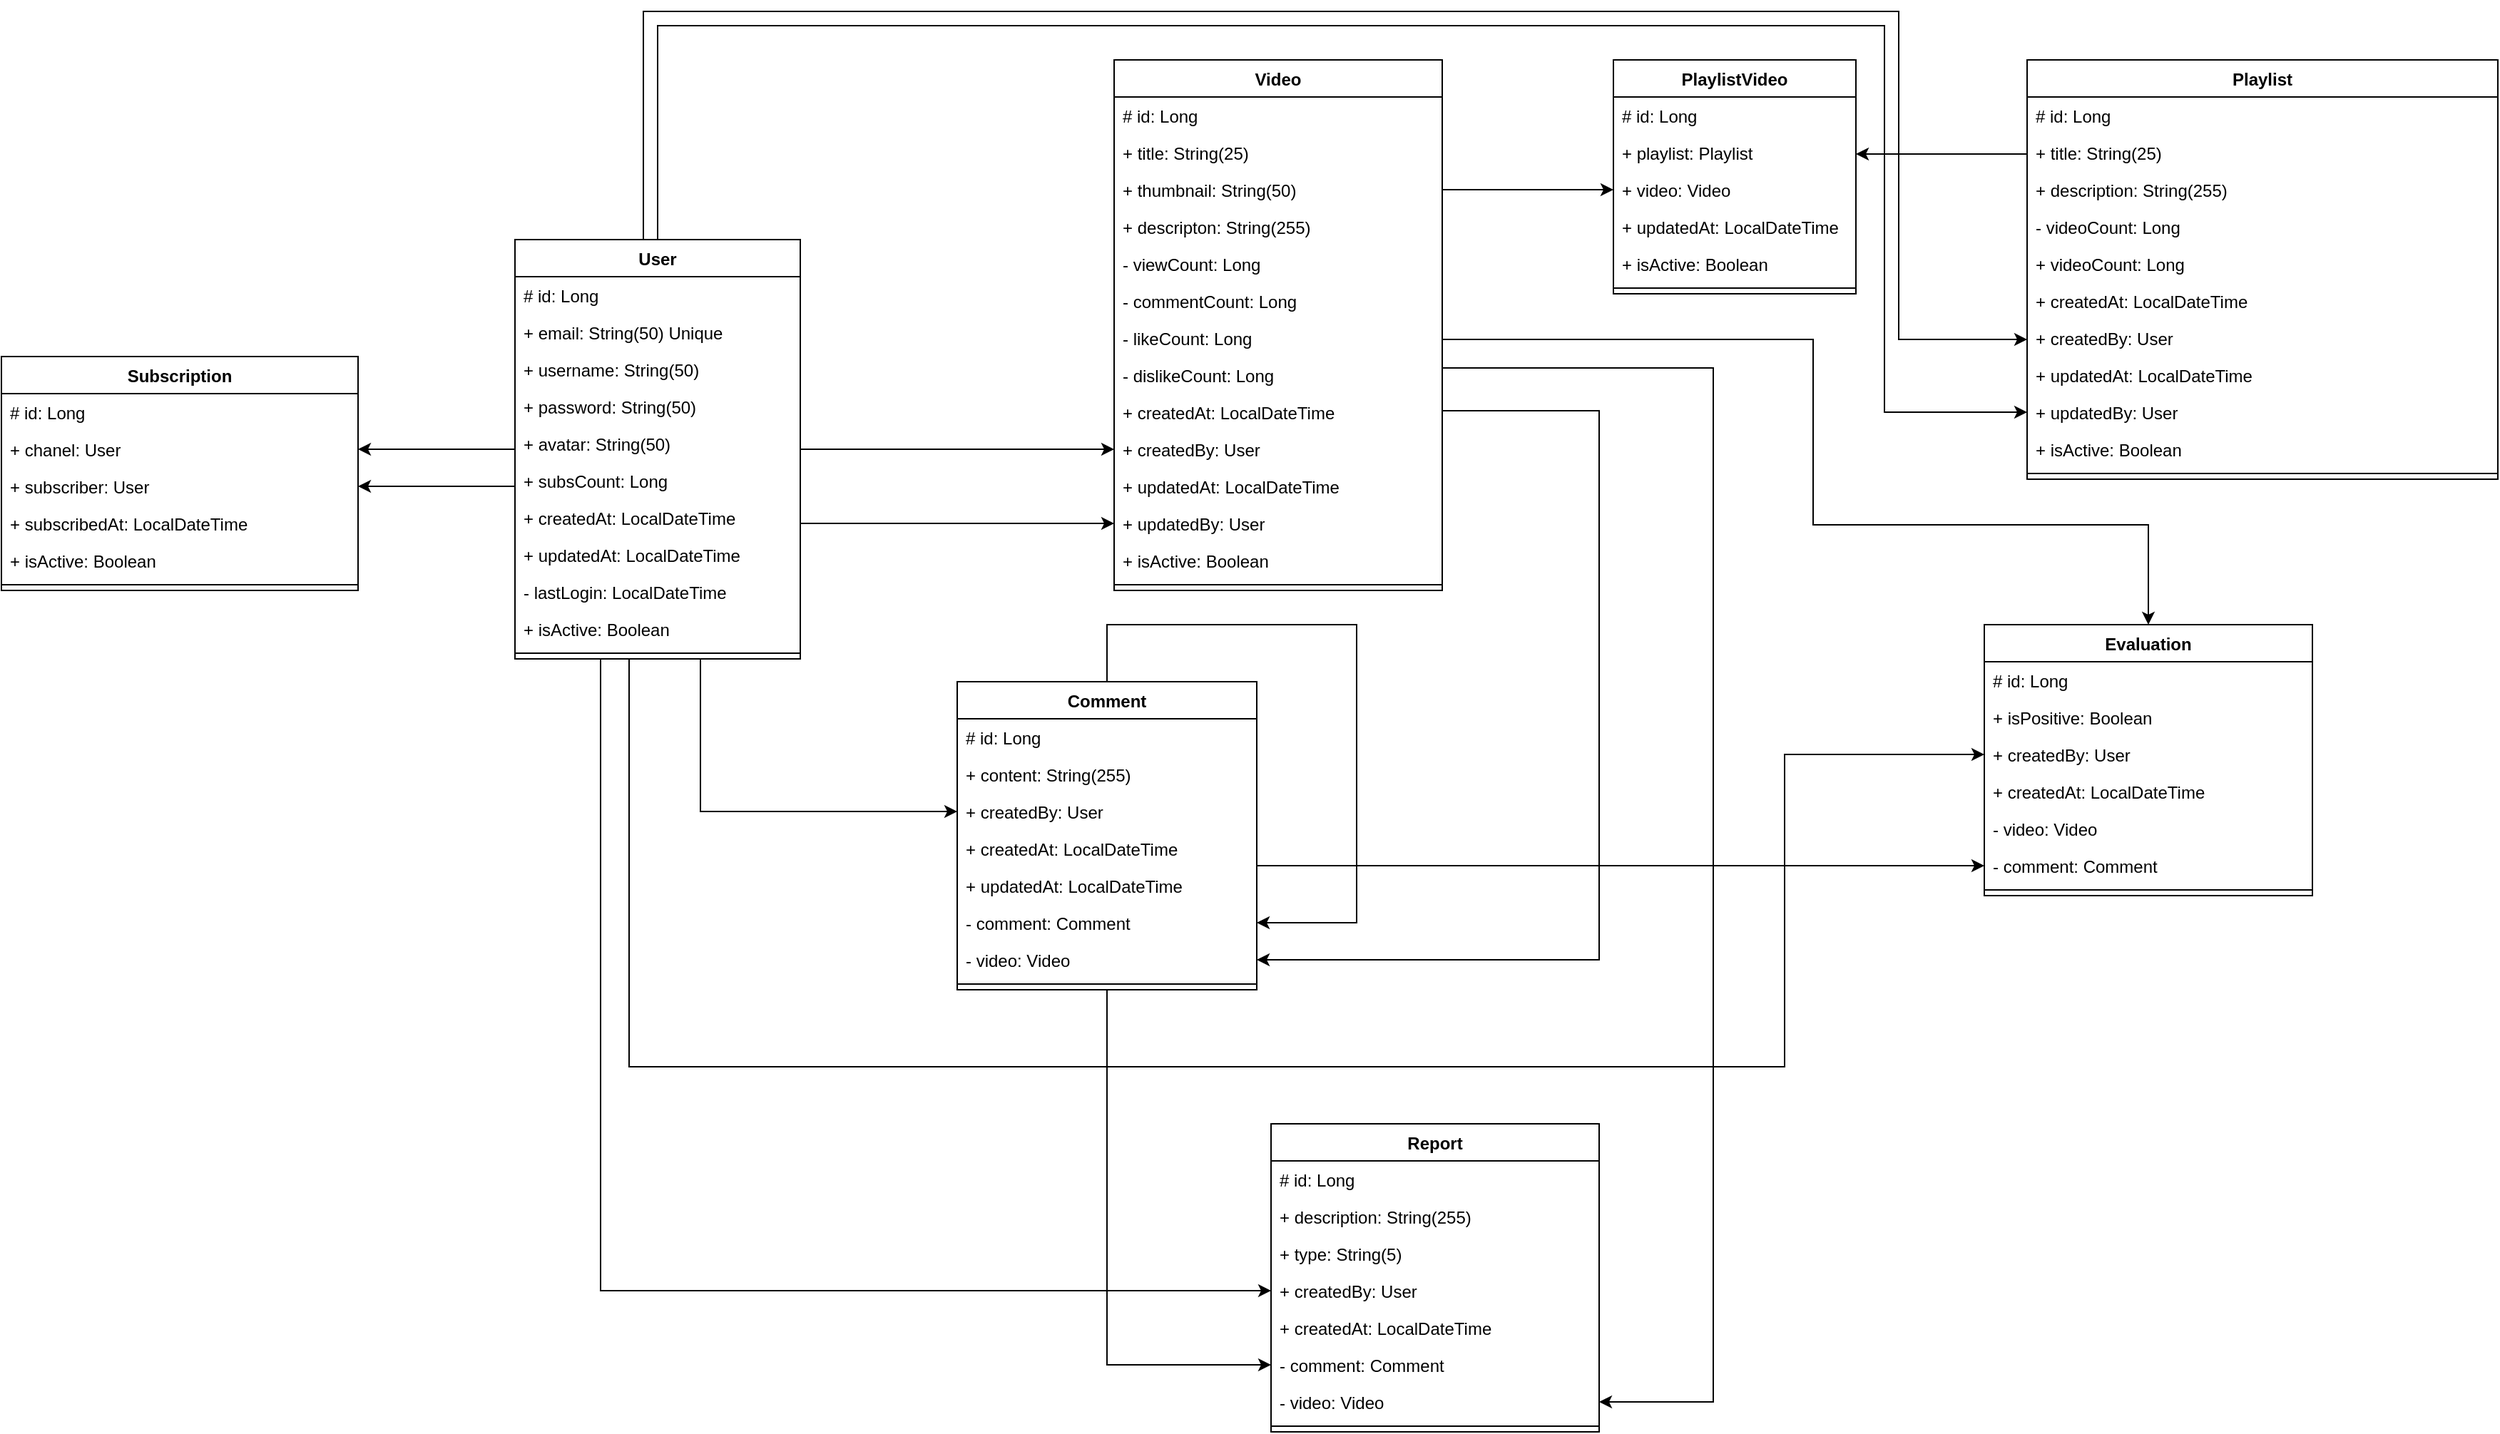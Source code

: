 <mxfile version="20.2.3" type="device"><diagram id="7Mu3-Zi4wXOYoqzbLnA6" name="Página-1"><mxGraphModel dx="1778" dy="1081" grid="1" gridSize="10" guides="1" tooltips="1" connect="1" arrows="1" fold="1" page="1" pageScale="1" pageWidth="900" pageHeight="1600" math="0" shadow="0"><root><mxCell id="0"/><mxCell id="1" parent="0"/><mxCell id="M6DgIJ40hzcTCKDEgfrr-84" style="edgeStyle=orthogonalEdgeStyle;rounded=0;orthogonalLoop=1;jettySize=auto;html=1;" edge="1" parent="1" source="IjBvHo2UEGAI--ZS6VbC-40" target="M6DgIJ40hzcTCKDEgfrr-22"><mxGeometry relative="1" as="geometry"/></mxCell><mxCell id="M6DgIJ40hzcTCKDEgfrr-85" style="edgeStyle=orthogonalEdgeStyle;rounded=0;orthogonalLoop=1;jettySize=auto;html=1;" edge="1" parent="1" source="IjBvHo2UEGAI--ZS6VbC-40" target="M6DgIJ40hzcTCKDEgfrr-23"><mxGeometry relative="1" as="geometry"><Array as="points"><mxPoint x="630" y="939"/><mxPoint x="630" y="939"/></Array></mxGeometry></mxCell><mxCell id="M6DgIJ40hzcTCKDEgfrr-87" style="edgeStyle=orthogonalEdgeStyle;rounded=0;orthogonalLoop=1;jettySize=auto;html=1;" edge="1" parent="1" source="IjBvHo2UEGAI--ZS6VbC-40" target="IjBvHo2UEGAI--ZS6VbC-108"><mxGeometry relative="1" as="geometry"/></mxCell><mxCell id="M6DgIJ40hzcTCKDEgfrr-88" style="edgeStyle=orthogonalEdgeStyle;rounded=0;orthogonalLoop=1;jettySize=auto;html=1;" edge="1" parent="1" source="IjBvHo2UEGAI--ZS6VbC-40" target="M6DgIJ40hzcTCKDEgfrr-1"><mxGeometry relative="1" as="geometry"><Array as="points"><mxPoint x="350" y="913"/><mxPoint x="350" y="913"/></Array></mxGeometry></mxCell><mxCell id="M6DgIJ40hzcTCKDEgfrr-89" style="edgeStyle=orthogonalEdgeStyle;rounded=0;orthogonalLoop=1;jettySize=auto;html=1;" edge="1" parent="1" source="IjBvHo2UEGAI--ZS6VbC-40" target="M6DgIJ40hzcTCKDEgfrr-41"><mxGeometry relative="1" as="geometry"><Array as="points"><mxPoint x="510" y="1141"/></Array></mxGeometry></mxCell><mxCell id="M6DgIJ40hzcTCKDEgfrr-90" style="edgeStyle=orthogonalEdgeStyle;rounded=0;orthogonalLoop=1;jettySize=auto;html=1;" edge="1" parent="1" source="IjBvHo2UEGAI--ZS6VbC-40" target="M6DgIJ40hzcTCKDEgfrr-59"><mxGeometry relative="1" as="geometry"><Array as="points"><mxPoint x="440" y="1477"/></Array></mxGeometry></mxCell><mxCell id="M6DgIJ40hzcTCKDEgfrr-92" style="edgeStyle=orthogonalEdgeStyle;rounded=0;orthogonalLoop=1;jettySize=auto;html=1;" edge="1" parent="1" source="IjBvHo2UEGAI--ZS6VbC-40" target="M6DgIJ40hzcTCKDEgfrr-30"><mxGeometry relative="1" as="geometry"><Array as="points"><mxPoint x="480" y="590"/><mxPoint x="1340" y="590"/><mxPoint x="1340" y="861"/></Array></mxGeometry></mxCell><mxCell id="M6DgIJ40hzcTCKDEgfrr-95" style="edgeStyle=orthogonalEdgeStyle;rounded=0;orthogonalLoop=1;jettySize=auto;html=1;" edge="1" parent="1" source="IjBvHo2UEGAI--ZS6VbC-40" target="M6DgIJ40hzcTCKDEgfrr-47"><mxGeometry relative="1" as="geometry"><Array as="points"><mxPoint x="460" y="1320"/><mxPoint x="1270" y="1320"/><mxPoint x="1270" y="1101"/></Array></mxGeometry></mxCell><mxCell id="IjBvHo2UEGAI--ZS6VbC-40" value="User" style="swimlane;fontStyle=1;align=center;verticalAlign=top;childLayout=stackLayout;horizontal=1;startSize=26;horizontalStack=0;resizeParent=1;resizeParentMax=0;resizeLast=0;collapsible=1;marginBottom=0;" parent="1" vertex="1"><mxGeometry x="380" y="740" width="200" height="294" as="geometry"/></mxCell><mxCell id="M6DgIJ40hzcTCKDEgfrr-16" value="# id: Long" style="text;strokeColor=none;fillColor=none;align=left;verticalAlign=top;spacingLeft=4;spacingRight=4;overflow=hidden;rotatable=0;points=[[0,0.5],[1,0.5]];portConstraint=eastwest;" vertex="1" parent="IjBvHo2UEGAI--ZS6VbC-40"><mxGeometry y="26" width="200" height="26" as="geometry"/></mxCell><mxCell id="IjBvHo2UEGAI--ZS6VbC-41" value="+ email: String(50) Unique" style="text;strokeColor=none;fillColor=none;align=left;verticalAlign=top;spacingLeft=4;spacingRight=4;overflow=hidden;rotatable=0;points=[[0,0.5],[1,0.5]];portConstraint=eastwest;" parent="IjBvHo2UEGAI--ZS6VbC-40" vertex="1"><mxGeometry y="52" width="200" height="26" as="geometry"/></mxCell><mxCell id="IjBvHo2UEGAI--ZS6VbC-54" value="+ username: String(50)" style="text;strokeColor=none;fillColor=none;align=left;verticalAlign=top;spacingLeft=4;spacingRight=4;overflow=hidden;rotatable=0;points=[[0,0.5],[1,0.5]];portConstraint=eastwest;" parent="IjBvHo2UEGAI--ZS6VbC-40" vertex="1"><mxGeometry y="78" width="200" height="26" as="geometry"/></mxCell><mxCell id="IjBvHo2UEGAI--ZS6VbC-53" value="+ password: String(50)" style="text;strokeColor=none;fillColor=none;align=left;verticalAlign=top;spacingLeft=4;spacingRight=4;overflow=hidden;rotatable=0;points=[[0,0.5],[1,0.5]];portConstraint=eastwest;" parent="IjBvHo2UEGAI--ZS6VbC-40" vertex="1"><mxGeometry y="104" width="200" height="26" as="geometry"/></mxCell><mxCell id="IjBvHo2UEGAI--ZS6VbC-55" value="+ avatar: String(50)" style="text;strokeColor=none;fillColor=none;align=left;verticalAlign=top;spacingLeft=4;spacingRight=4;overflow=hidden;rotatable=0;points=[[0,0.5],[1,0.5]];portConstraint=eastwest;" parent="IjBvHo2UEGAI--ZS6VbC-40" vertex="1"><mxGeometry y="130" width="200" height="26" as="geometry"/></mxCell><mxCell id="IjBvHo2UEGAI--ZS6VbC-111" value="+ subsCount: Long" style="text;strokeColor=none;fillColor=none;align=left;verticalAlign=top;spacingLeft=4;spacingRight=4;overflow=hidden;rotatable=0;points=[[0,0.5],[1,0.5]];portConstraint=eastwest;" parent="IjBvHo2UEGAI--ZS6VbC-40" vertex="1"><mxGeometry y="156" width="200" height="26" as="geometry"/></mxCell><mxCell id="M6DgIJ40hzcTCKDEgfrr-2" value="+ createdAt: LocalDateTime" style="text;strokeColor=none;fillColor=none;align=left;verticalAlign=top;spacingLeft=4;spacingRight=4;overflow=hidden;rotatable=0;points=[[0,0.5],[1,0.5]];portConstraint=eastwest;" vertex="1" parent="IjBvHo2UEGAI--ZS6VbC-40"><mxGeometry y="182" width="200" height="26" as="geometry"/></mxCell><mxCell id="M6DgIJ40hzcTCKDEgfrr-3" value="+ updatedAt: LocalDateTime" style="text;strokeColor=none;fillColor=none;align=left;verticalAlign=top;spacingLeft=4;spacingRight=4;overflow=hidden;rotatable=0;points=[[0,0.5],[1,0.5]];portConstraint=eastwest;" vertex="1" parent="IjBvHo2UEGAI--ZS6VbC-40"><mxGeometry y="208" width="200" height="26" as="geometry"/></mxCell><mxCell id="M6DgIJ40hzcTCKDEgfrr-4" value="- lastLogin: LocalDateTime" style="text;strokeColor=none;fillColor=none;align=left;verticalAlign=top;spacingLeft=4;spacingRight=4;overflow=hidden;rotatable=0;points=[[0,0.5],[1,0.5]];portConstraint=eastwest;" vertex="1" parent="IjBvHo2UEGAI--ZS6VbC-40"><mxGeometry y="234" width="200" height="26" as="geometry"/></mxCell><mxCell id="M6DgIJ40hzcTCKDEgfrr-5" value="+ isActive: Boolean" style="text;strokeColor=none;fillColor=none;align=left;verticalAlign=top;spacingLeft=4;spacingRight=4;overflow=hidden;rotatable=0;points=[[0,0.5],[1,0.5]];portConstraint=eastwest;" vertex="1" parent="IjBvHo2UEGAI--ZS6VbC-40"><mxGeometry y="260" width="200" height="26" as="geometry"/></mxCell><mxCell id="IjBvHo2UEGAI--ZS6VbC-42" value="" style="line;strokeWidth=1;fillColor=none;align=left;verticalAlign=middle;spacingTop=-1;spacingLeft=3;spacingRight=3;rotatable=0;labelPosition=right;points=[];portConstraint=eastwest;" parent="IjBvHo2UEGAI--ZS6VbC-40" vertex="1"><mxGeometry y="286" width="200" height="8" as="geometry"/></mxCell><mxCell id="M6DgIJ40hzcTCKDEgfrr-38" style="edgeStyle=orthogonalEdgeStyle;rounded=0;orthogonalLoop=1;jettySize=auto;html=1;" edge="1" parent="1" source="IjBvHo2UEGAI--ZS6VbC-64" target="IjBvHo2UEGAI--ZS6VbC-134"><mxGeometry relative="1" as="geometry"><Array as="points"><mxPoint x="1060" y="705"/><mxPoint x="1060" y="705"/></Array></mxGeometry></mxCell><mxCell id="M6DgIJ40hzcTCKDEgfrr-63" style="edgeStyle=orthogonalEdgeStyle;rounded=0;orthogonalLoop=1;jettySize=auto;html=1;" edge="1" parent="1" source="IjBvHo2UEGAI--ZS6VbC-64" target="IjBvHo2UEGAI--ZS6VbC-94"><mxGeometry relative="1" as="geometry"><Array as="points"><mxPoint x="1140" y="860"/><mxPoint x="1140" y="1245"/></Array></mxGeometry></mxCell><mxCell id="M6DgIJ40hzcTCKDEgfrr-68" style="edgeStyle=orthogonalEdgeStyle;rounded=0;orthogonalLoop=1;jettySize=auto;html=1;" edge="1" parent="1" source="IjBvHo2UEGAI--ZS6VbC-64" target="M6DgIJ40hzcTCKDEgfrr-61"><mxGeometry relative="1" as="geometry"><Array as="points"><mxPoint x="1220" y="830"/><mxPoint x="1220" y="1555"/></Array></mxGeometry></mxCell><mxCell id="IjBvHo2UEGAI--ZS6VbC-64" value="Video" style="swimlane;fontStyle=1;align=center;verticalAlign=top;childLayout=stackLayout;horizontal=1;startSize=26;horizontalStack=0;resizeParent=1;resizeParentMax=0;resizeLast=0;collapsible=1;marginBottom=0;" parent="1" vertex="1"><mxGeometry x="800" y="614" width="230" height="372" as="geometry"/></mxCell><mxCell id="M6DgIJ40hzcTCKDEgfrr-18" value="# id: Long" style="text;strokeColor=none;fillColor=none;align=left;verticalAlign=top;spacingLeft=4;spacingRight=4;overflow=hidden;rotatable=0;points=[[0,0.5],[1,0.5]];portConstraint=eastwest;" vertex="1" parent="IjBvHo2UEGAI--ZS6VbC-64"><mxGeometry y="26" width="230" height="26" as="geometry"/></mxCell><mxCell id="IjBvHo2UEGAI--ZS6VbC-65" value="+ title: String(25)" style="text;strokeColor=none;fillColor=none;align=left;verticalAlign=top;spacingLeft=4;spacingRight=4;overflow=hidden;rotatable=0;points=[[0,0.5],[1,0.5]];portConstraint=eastwest;" parent="IjBvHo2UEGAI--ZS6VbC-64" vertex="1"><mxGeometry y="52" width="230" height="26" as="geometry"/></mxCell><mxCell id="IjBvHo2UEGAI--ZS6VbC-72" value="+ thumbnail: String(50)" style="text;strokeColor=none;fillColor=none;align=left;verticalAlign=top;spacingLeft=4;spacingRight=4;overflow=hidden;rotatable=0;points=[[0,0.5],[1,0.5]];portConstraint=eastwest;" parent="IjBvHo2UEGAI--ZS6VbC-64" vertex="1"><mxGeometry y="78" width="230" height="26" as="geometry"/></mxCell><mxCell id="IjBvHo2UEGAI--ZS6VbC-73" value="+ descripton: String(255)" style="text;strokeColor=none;fillColor=none;align=left;verticalAlign=top;spacingLeft=4;spacingRight=4;overflow=hidden;rotatable=0;points=[[0,0.5],[1,0.5]];portConstraint=eastwest;" parent="IjBvHo2UEGAI--ZS6VbC-64" vertex="1"><mxGeometry y="104" width="230" height="26" as="geometry"/></mxCell><mxCell id="IjBvHo2UEGAI--ZS6VbC-74" value="- viewCount: Long" style="text;strokeColor=none;fillColor=none;align=left;verticalAlign=top;spacingLeft=4;spacingRight=4;overflow=hidden;rotatable=0;points=[[0,0.5],[1,0.5]];portConstraint=eastwest;" parent="IjBvHo2UEGAI--ZS6VbC-64" vertex="1"><mxGeometry y="130" width="230" height="26" as="geometry"/></mxCell><mxCell id="IjBvHo2UEGAI--ZS6VbC-118" value="- commentCount: Long" style="text;strokeColor=none;fillColor=none;align=left;verticalAlign=top;spacingLeft=4;spacingRight=4;overflow=hidden;rotatable=0;points=[[0,0.5],[1,0.5]];portConstraint=eastwest;" parent="IjBvHo2UEGAI--ZS6VbC-64" vertex="1"><mxGeometry y="156" width="230" height="26" as="geometry"/></mxCell><mxCell id="IjBvHo2UEGAI--ZS6VbC-120" value="- likeCount: Long" style="text;strokeColor=none;fillColor=none;align=left;verticalAlign=top;spacingLeft=4;spacingRight=4;overflow=hidden;rotatable=0;points=[[0,0.5],[1,0.5]];portConstraint=eastwest;" parent="IjBvHo2UEGAI--ZS6VbC-64" vertex="1"><mxGeometry y="182" width="230" height="26" as="geometry"/></mxCell><mxCell id="IjBvHo2UEGAI--ZS6VbC-119" value="- dislikeCount: Long" style="text;strokeColor=none;fillColor=none;align=left;verticalAlign=top;spacingLeft=4;spacingRight=4;overflow=hidden;rotatable=0;points=[[0,0.5],[1,0.5]];portConstraint=eastwest;" parent="IjBvHo2UEGAI--ZS6VbC-64" vertex="1"><mxGeometry y="208" width="230" height="26" as="geometry"/></mxCell><mxCell id="M6DgIJ40hzcTCKDEgfrr-19" value="+ createdAt: LocalDateTime" style="text;strokeColor=none;fillColor=none;align=left;verticalAlign=top;spacingLeft=4;spacingRight=4;overflow=hidden;rotatable=0;points=[[0,0.5],[1,0.5]];portConstraint=eastwest;" vertex="1" parent="IjBvHo2UEGAI--ZS6VbC-64"><mxGeometry y="234" width="230" height="26" as="geometry"/></mxCell><mxCell id="M6DgIJ40hzcTCKDEgfrr-22" value="+ createdBy: User" style="text;strokeColor=none;fillColor=none;align=left;verticalAlign=top;spacingLeft=4;spacingRight=4;overflow=hidden;rotatable=0;points=[[0,0.5],[1,0.5]];portConstraint=eastwest;" vertex="1" parent="IjBvHo2UEGAI--ZS6VbC-64"><mxGeometry y="260" width="230" height="26" as="geometry"/></mxCell><mxCell id="M6DgIJ40hzcTCKDEgfrr-20" value="+ updatedAt: LocalDateTime" style="text;strokeColor=none;fillColor=none;align=left;verticalAlign=top;spacingLeft=4;spacingRight=4;overflow=hidden;rotatable=0;points=[[0,0.5],[1,0.5]];portConstraint=eastwest;" vertex="1" parent="IjBvHo2UEGAI--ZS6VbC-64"><mxGeometry y="286" width="230" height="26" as="geometry"/></mxCell><mxCell id="M6DgIJ40hzcTCKDEgfrr-23" value="+ updatedBy: User" style="text;strokeColor=none;fillColor=none;align=left;verticalAlign=top;spacingLeft=4;spacingRight=4;overflow=hidden;rotatable=0;points=[[0,0.5],[1,0.5]];portConstraint=eastwest;" vertex="1" parent="IjBvHo2UEGAI--ZS6VbC-64"><mxGeometry y="312" width="230" height="26" as="geometry"/></mxCell><mxCell id="M6DgIJ40hzcTCKDEgfrr-21" value="+ isActive: Boolean" style="text;strokeColor=none;fillColor=none;align=left;verticalAlign=top;spacingLeft=4;spacingRight=4;overflow=hidden;rotatable=0;points=[[0,0.5],[1,0.5]];portConstraint=eastwest;" vertex="1" parent="IjBvHo2UEGAI--ZS6VbC-64"><mxGeometry y="338" width="230" height="26" as="geometry"/></mxCell><mxCell id="IjBvHo2UEGAI--ZS6VbC-66" value="" style="line;strokeWidth=1;fillColor=none;align=left;verticalAlign=middle;spacingTop=-1;spacingLeft=3;spacingRight=3;rotatable=0;labelPosition=right;points=[];portConstraint=eastwest;" parent="IjBvHo2UEGAI--ZS6VbC-64" vertex="1"><mxGeometry y="364" width="230" height="8" as="geometry"/></mxCell><mxCell id="IjBvHo2UEGAI--ZS6VbC-79" value="Evaluation" style="swimlane;fontStyle=1;align=center;verticalAlign=top;childLayout=stackLayout;horizontal=1;startSize=26;horizontalStack=0;resizeParent=1;resizeParentMax=0;resizeLast=0;collapsible=1;marginBottom=0;" parent="1" vertex="1"><mxGeometry x="1410" y="1010" width="230" height="190" as="geometry"/></mxCell><mxCell id="M6DgIJ40hzcTCKDEgfrr-46" value="# id: Long" style="text;strokeColor=none;fillColor=none;align=left;verticalAlign=top;spacingLeft=4;spacingRight=4;overflow=hidden;rotatable=0;points=[[0,0.5],[1,0.5]];portConstraint=eastwest;" vertex="1" parent="IjBvHo2UEGAI--ZS6VbC-79"><mxGeometry y="26" width="230" height="26" as="geometry"/></mxCell><mxCell id="IjBvHo2UEGAI--ZS6VbC-83" value="+ isPositive: Boolean" style="text;strokeColor=none;fillColor=none;align=left;verticalAlign=top;spacingLeft=4;spacingRight=4;overflow=hidden;rotatable=0;points=[[0,0.5],[1,0.5]];portConstraint=eastwest;" parent="IjBvHo2UEGAI--ZS6VbC-79" vertex="1"><mxGeometry y="52" width="230" height="26" as="geometry"/></mxCell><mxCell id="M6DgIJ40hzcTCKDEgfrr-47" value="+ createdBy: User" style="text;strokeColor=none;fillColor=none;align=left;verticalAlign=top;spacingLeft=4;spacingRight=4;overflow=hidden;rotatable=0;points=[[0,0.5],[1,0.5]];portConstraint=eastwest;" vertex="1" parent="IjBvHo2UEGAI--ZS6VbC-79"><mxGeometry y="78" width="230" height="26" as="geometry"/></mxCell><mxCell id="M6DgIJ40hzcTCKDEgfrr-48" value="+ createdAt: LocalDateTime" style="text;strokeColor=none;fillColor=none;align=left;verticalAlign=top;spacingLeft=4;spacingRight=4;overflow=hidden;rotatable=0;points=[[0,0.5],[1,0.5]];portConstraint=eastwest;" vertex="1" parent="IjBvHo2UEGAI--ZS6VbC-79"><mxGeometry y="104" width="230" height="26" as="geometry"/></mxCell><mxCell id="M6DgIJ40hzcTCKDEgfrr-50" value="- video: Video" style="text;strokeColor=none;fillColor=none;align=left;verticalAlign=top;spacingLeft=4;spacingRight=4;overflow=hidden;rotatable=0;points=[[0,0.5],[1,0.5]];portConstraint=eastwest;" vertex="1" parent="IjBvHo2UEGAI--ZS6VbC-79"><mxGeometry y="130" width="230" height="26" as="geometry"/></mxCell><mxCell id="M6DgIJ40hzcTCKDEgfrr-49" value="- comment: Comment&#10;" style="text;strokeColor=none;fillColor=none;align=left;verticalAlign=top;spacingLeft=4;spacingRight=4;overflow=hidden;rotatable=0;points=[[0,0.5],[1,0.5]];portConstraint=eastwest;" vertex="1" parent="IjBvHo2UEGAI--ZS6VbC-79"><mxGeometry y="156" width="230" height="26" as="geometry"/></mxCell><mxCell id="IjBvHo2UEGAI--ZS6VbC-81" value="" style="line;strokeWidth=1;fillColor=none;align=left;verticalAlign=middle;spacingTop=-1;spacingLeft=3;spacingRight=3;rotatable=0;labelPosition=right;points=[];portConstraint=eastwest;" parent="IjBvHo2UEGAI--ZS6VbC-79" vertex="1"><mxGeometry y="182" width="230" height="8" as="geometry"/></mxCell><mxCell id="M6DgIJ40hzcTCKDEgfrr-66" style="edgeStyle=orthogonalEdgeStyle;rounded=0;orthogonalLoop=1;jettySize=auto;html=1;" edge="1" parent="1" source="IjBvHo2UEGAI--ZS6VbC-91" target="M6DgIJ40hzcTCKDEgfrr-62"><mxGeometry relative="1" as="geometry"/></mxCell><mxCell id="M6DgIJ40hzcTCKDEgfrr-91" style="edgeStyle=orthogonalEdgeStyle;rounded=0;orthogonalLoop=1;jettySize=auto;html=1;" edge="1" parent="1" source="IjBvHo2UEGAI--ZS6VbC-91" target="M6DgIJ40hzcTCKDEgfrr-49"><mxGeometry relative="1" as="geometry"><Array as="points"><mxPoint x="1030" y="1179"/><mxPoint x="1030" y="1179"/></Array></mxGeometry></mxCell><mxCell id="IjBvHo2UEGAI--ZS6VbC-91" value="Comment" style="swimlane;fontStyle=1;align=center;verticalAlign=top;childLayout=stackLayout;horizontal=1;startSize=26;horizontalStack=0;resizeParent=1;resizeParentMax=0;resizeLast=0;collapsible=1;marginBottom=0;" parent="1" vertex="1"><mxGeometry x="690" y="1050" width="210" height="216" as="geometry"/></mxCell><mxCell id="M6DgIJ40hzcTCKDEgfrr-64" style="edgeStyle=orthogonalEdgeStyle;rounded=0;orthogonalLoop=1;jettySize=auto;html=1;" edge="1" parent="IjBvHo2UEGAI--ZS6VbC-91" target="IjBvHo2UEGAI--ZS6VbC-98"><mxGeometry relative="1" as="geometry"><mxPoint x="105" as="sourcePoint"/><Array as="points"><mxPoint x="105" y="-40"/><mxPoint x="280" y="-40"/><mxPoint x="280" y="169"/></Array></mxGeometry></mxCell><mxCell id="M6DgIJ40hzcTCKDEgfrr-40" value="# id: Long" style="text;strokeColor=none;fillColor=none;align=left;verticalAlign=top;spacingLeft=4;spacingRight=4;overflow=hidden;rotatable=0;points=[[0,0.5],[1,0.5]];portConstraint=eastwest;" vertex="1" parent="IjBvHo2UEGAI--ZS6VbC-91"><mxGeometry y="26" width="210" height="26" as="geometry"/></mxCell><mxCell id="IjBvHo2UEGAI--ZS6VbC-92" value="+ content: String(255)" style="text;strokeColor=none;fillColor=none;align=left;verticalAlign=top;spacingLeft=4;spacingRight=4;overflow=hidden;rotatable=0;points=[[0,0.5],[1,0.5]];portConstraint=eastwest;" parent="IjBvHo2UEGAI--ZS6VbC-91" vertex="1"><mxGeometry y="52" width="210" height="26" as="geometry"/></mxCell><mxCell id="M6DgIJ40hzcTCKDEgfrr-41" value="+ createdBy: User" style="text;strokeColor=none;fillColor=none;align=left;verticalAlign=top;spacingLeft=4;spacingRight=4;overflow=hidden;rotatable=0;points=[[0,0.5],[1,0.5]];portConstraint=eastwest;" vertex="1" parent="IjBvHo2UEGAI--ZS6VbC-91"><mxGeometry y="78" width="210" height="26" as="geometry"/></mxCell><mxCell id="M6DgIJ40hzcTCKDEgfrr-42" value="+ createdAt: LocalDateTime" style="text;strokeColor=none;fillColor=none;align=left;verticalAlign=top;spacingLeft=4;spacingRight=4;overflow=hidden;rotatable=0;points=[[0,0.5],[1,0.5]];portConstraint=eastwest;" vertex="1" parent="IjBvHo2UEGAI--ZS6VbC-91"><mxGeometry y="104" width="210" height="26" as="geometry"/></mxCell><mxCell id="M6DgIJ40hzcTCKDEgfrr-43" value="+ updatedAt: LocalDateTime" style="text;strokeColor=none;fillColor=none;align=left;verticalAlign=top;spacingLeft=4;spacingRight=4;overflow=hidden;rotatable=0;points=[[0,0.5],[1,0.5]];portConstraint=eastwest;" vertex="1" parent="IjBvHo2UEGAI--ZS6VbC-91"><mxGeometry y="130" width="210" height="26" as="geometry"/></mxCell><mxCell id="IjBvHo2UEGAI--ZS6VbC-98" value="- comment: Comment&#10;" style="text;strokeColor=none;fillColor=none;align=left;verticalAlign=top;spacingLeft=4;spacingRight=4;overflow=hidden;rotatable=0;points=[[0,0.5],[1,0.5]];portConstraint=eastwest;" parent="IjBvHo2UEGAI--ZS6VbC-91" vertex="1"><mxGeometry y="156" width="210" height="26" as="geometry"/></mxCell><mxCell id="IjBvHo2UEGAI--ZS6VbC-94" value="- video: Video" style="text;strokeColor=none;fillColor=none;align=left;verticalAlign=top;spacingLeft=4;spacingRight=4;overflow=hidden;rotatable=0;points=[[0,0.5],[1,0.5]];portConstraint=eastwest;" parent="IjBvHo2UEGAI--ZS6VbC-91" vertex="1"><mxGeometry y="182" width="210" height="26" as="geometry"/></mxCell><mxCell id="IjBvHo2UEGAI--ZS6VbC-93" value="" style="line;strokeWidth=1;fillColor=none;align=left;verticalAlign=middle;spacingTop=-1;spacingLeft=3;spacingRight=3;rotatable=0;labelPosition=right;points=[];portConstraint=eastwest;" parent="IjBvHo2UEGAI--ZS6VbC-91" vertex="1"><mxGeometry y="208" width="210" height="8" as="geometry"/></mxCell><mxCell id="IjBvHo2UEGAI--ZS6VbC-107" value="Subscription" style="swimlane;fontStyle=1;align=center;verticalAlign=top;childLayout=stackLayout;horizontal=1;startSize=26;horizontalStack=0;resizeParent=1;resizeParentMax=0;resizeLast=0;collapsible=1;marginBottom=0;" parent="1" vertex="1"><mxGeometry x="20" y="822" width="250" height="164" as="geometry"/></mxCell><mxCell id="M6DgIJ40hzcTCKDEgfrr-17" value="# id: Long" style="text;strokeColor=none;fillColor=none;align=left;verticalAlign=top;spacingLeft=4;spacingRight=4;overflow=hidden;rotatable=0;points=[[0,0.5],[1,0.5]];portConstraint=eastwest;" vertex="1" parent="IjBvHo2UEGAI--ZS6VbC-107"><mxGeometry y="26" width="250" height="26" as="geometry"/></mxCell><mxCell id="IjBvHo2UEGAI--ZS6VbC-108" value="+ chanel: User" style="text;strokeColor=none;fillColor=none;align=left;verticalAlign=top;spacingLeft=4;spacingRight=4;overflow=hidden;rotatable=0;points=[[0,0.5],[1,0.5]];portConstraint=eastwest;" parent="IjBvHo2UEGAI--ZS6VbC-107" vertex="1"><mxGeometry y="52" width="250" height="26" as="geometry"/></mxCell><mxCell id="M6DgIJ40hzcTCKDEgfrr-1" value="+ subscriber: User" style="text;strokeColor=none;fillColor=none;align=left;verticalAlign=top;spacingLeft=4;spacingRight=4;overflow=hidden;rotatable=0;points=[[0,0.5],[1,0.5]];portConstraint=eastwest;" vertex="1" parent="IjBvHo2UEGAI--ZS6VbC-107"><mxGeometry y="78" width="250" height="26" as="geometry"/></mxCell><mxCell id="M6DgIJ40hzcTCKDEgfrr-6" value="+ subscribedAt: LocalDateTime" style="text;strokeColor=none;fillColor=none;align=left;verticalAlign=top;spacingLeft=4;spacingRight=4;overflow=hidden;rotatable=0;points=[[0,0.5],[1,0.5]];portConstraint=eastwest;" vertex="1" parent="IjBvHo2UEGAI--ZS6VbC-107"><mxGeometry y="104" width="250" height="26" as="geometry"/></mxCell><mxCell id="M6DgIJ40hzcTCKDEgfrr-7" value="+ isActive: Boolean" style="text;strokeColor=none;fillColor=none;align=left;verticalAlign=top;spacingLeft=4;spacingRight=4;overflow=hidden;rotatable=0;points=[[0,0.5],[1,0.5]];portConstraint=eastwest;" vertex="1" parent="IjBvHo2UEGAI--ZS6VbC-107"><mxGeometry y="130" width="250" height="26" as="geometry"/></mxCell><mxCell id="IjBvHo2UEGAI--ZS6VbC-109" value="" style="line;strokeWidth=1;fillColor=none;align=left;verticalAlign=middle;spacingTop=-1;spacingLeft=3;spacingRight=3;rotatable=0;labelPosition=right;points=[];portConstraint=eastwest;" parent="IjBvHo2UEGAI--ZS6VbC-107" vertex="1"><mxGeometry y="156" width="250" height="8" as="geometry"/></mxCell><mxCell id="M6DgIJ40hzcTCKDEgfrr-70" style="edgeStyle=orthogonalEdgeStyle;rounded=0;orthogonalLoop=1;jettySize=auto;html=1;" edge="1" parent="1" source="IjBvHo2UEGAI--ZS6VbC-121" target="IjBvHo2UEGAI--ZS6VbC-128"><mxGeometry relative="1" as="geometry"><Array as="points"><mxPoint x="1380" y="680"/><mxPoint x="1380" y="680"/></Array></mxGeometry></mxCell><mxCell id="IjBvHo2UEGAI--ZS6VbC-121" value="Playlist" style="swimlane;fontStyle=1;align=center;verticalAlign=top;childLayout=stackLayout;horizontal=1;startSize=26;horizontalStack=0;resizeParent=1;resizeParentMax=0;resizeLast=0;collapsible=1;marginBottom=0;" parent="1" vertex="1"><mxGeometry x="1440" y="614" width="330" height="294" as="geometry"/></mxCell><mxCell id="M6DgIJ40hzcTCKDEgfrr-24" value="# id: Long" style="text;strokeColor=none;fillColor=none;align=left;verticalAlign=top;spacingLeft=4;spacingRight=4;overflow=hidden;rotatable=0;points=[[0,0.5],[1,0.5]];portConstraint=eastwest;" vertex="1" parent="IjBvHo2UEGAI--ZS6VbC-121"><mxGeometry y="26" width="330" height="26" as="geometry"/></mxCell><mxCell id="IjBvHo2UEGAI--ZS6VbC-122" value="+ title: String(25)" style="text;strokeColor=none;fillColor=none;align=left;verticalAlign=top;spacingLeft=4;spacingRight=4;overflow=hidden;rotatable=0;points=[[0,0.5],[1,0.5]];portConstraint=eastwest;" parent="IjBvHo2UEGAI--ZS6VbC-121" vertex="1"><mxGeometry y="52" width="330" height="26" as="geometry"/></mxCell><mxCell id="IjBvHo2UEGAI--ZS6VbC-133" value="+ description: String(255)" style="text;strokeColor=none;fillColor=none;align=left;verticalAlign=top;spacingLeft=4;spacingRight=4;overflow=hidden;rotatable=0;points=[[0,0.5],[1,0.5]];portConstraint=eastwest;" parent="IjBvHo2UEGAI--ZS6VbC-121" vertex="1"><mxGeometry y="78" width="330" height="26" as="geometry"/></mxCell><mxCell id="IjBvHo2UEGAI--ZS6VbC-132" value="- videoCount: Long" style="text;strokeColor=none;fillColor=none;align=left;verticalAlign=top;spacingLeft=4;spacingRight=4;overflow=hidden;rotatable=0;points=[[0,0.5],[1,0.5]];portConstraint=eastwest;" parent="IjBvHo2UEGAI--ZS6VbC-121" vertex="1"><mxGeometry y="104" width="330" height="26" as="geometry"/></mxCell><mxCell id="M6DgIJ40hzcTCKDEgfrr-26" value="+ videoCount: Long" style="text;strokeColor=none;fillColor=none;align=left;verticalAlign=top;spacingLeft=4;spacingRight=4;overflow=hidden;rotatable=0;points=[[0,0.5],[1,0.5]];portConstraint=eastwest;" vertex="1" parent="IjBvHo2UEGAI--ZS6VbC-121"><mxGeometry y="130" width="330" height="26" as="geometry"/></mxCell><mxCell id="M6DgIJ40hzcTCKDEgfrr-27" value="+ createdAt: LocalDateTime" style="text;strokeColor=none;fillColor=none;align=left;verticalAlign=top;spacingLeft=4;spacingRight=4;overflow=hidden;rotatable=0;points=[[0,0.5],[1,0.5]];portConstraint=eastwest;" vertex="1" parent="IjBvHo2UEGAI--ZS6VbC-121"><mxGeometry y="156" width="330" height="26" as="geometry"/></mxCell><mxCell id="M6DgIJ40hzcTCKDEgfrr-28" value="+ createdBy: User" style="text;strokeColor=none;fillColor=none;align=left;verticalAlign=top;spacingLeft=4;spacingRight=4;overflow=hidden;rotatable=0;points=[[0,0.5],[1,0.5]];portConstraint=eastwest;" vertex="1" parent="IjBvHo2UEGAI--ZS6VbC-121"><mxGeometry y="182" width="330" height="26" as="geometry"/></mxCell><mxCell id="M6DgIJ40hzcTCKDEgfrr-29" value="+ updatedAt: LocalDateTime" style="text;strokeColor=none;fillColor=none;align=left;verticalAlign=top;spacingLeft=4;spacingRight=4;overflow=hidden;rotatable=0;points=[[0,0.5],[1,0.5]];portConstraint=eastwest;" vertex="1" parent="IjBvHo2UEGAI--ZS6VbC-121"><mxGeometry y="208" width="330" height="26" as="geometry"/></mxCell><mxCell id="M6DgIJ40hzcTCKDEgfrr-30" value="+ updatedBy: User" style="text;strokeColor=none;fillColor=none;align=left;verticalAlign=top;spacingLeft=4;spacingRight=4;overflow=hidden;rotatable=0;points=[[0,0.5],[1,0.5]];portConstraint=eastwest;" vertex="1" parent="IjBvHo2UEGAI--ZS6VbC-121"><mxGeometry y="234" width="330" height="26" as="geometry"/></mxCell><mxCell id="M6DgIJ40hzcTCKDEgfrr-31" value="+ isActive: Boolean" style="text;strokeColor=none;fillColor=none;align=left;verticalAlign=top;spacingLeft=4;spacingRight=4;overflow=hidden;rotatable=0;points=[[0,0.5],[1,0.5]];portConstraint=eastwest;" vertex="1" parent="IjBvHo2UEGAI--ZS6VbC-121"><mxGeometry y="260" width="330" height="26" as="geometry"/></mxCell><mxCell id="IjBvHo2UEGAI--ZS6VbC-123" value="" style="line;strokeWidth=1;fillColor=none;align=left;verticalAlign=middle;spacingTop=-1;spacingLeft=3;spacingRight=3;rotatable=0;labelPosition=right;points=[];portConstraint=eastwest;" parent="IjBvHo2UEGAI--ZS6VbC-121" vertex="1"><mxGeometry y="286" width="330" height="8" as="geometry"/></mxCell><mxCell id="IjBvHo2UEGAI--ZS6VbC-127" value="PlaylistVideo" style="swimlane;fontStyle=1;align=center;verticalAlign=top;childLayout=stackLayout;horizontal=1;startSize=26;horizontalStack=0;resizeParent=1;resizeParentMax=0;resizeLast=0;collapsible=1;marginBottom=0;" parent="1" vertex="1"><mxGeometry x="1150" y="614" width="170" height="164" as="geometry"/></mxCell><mxCell id="M6DgIJ40hzcTCKDEgfrr-32" value="# id: Long" style="text;strokeColor=none;fillColor=none;align=left;verticalAlign=top;spacingLeft=4;spacingRight=4;overflow=hidden;rotatable=0;points=[[0,0.5],[1,0.5]];portConstraint=eastwest;" vertex="1" parent="IjBvHo2UEGAI--ZS6VbC-127"><mxGeometry y="26" width="170" height="26" as="geometry"/></mxCell><mxCell id="IjBvHo2UEGAI--ZS6VbC-128" value="+ playlist: Playlist" style="text;strokeColor=none;fillColor=none;align=left;verticalAlign=top;spacingLeft=4;spacingRight=4;overflow=hidden;rotatable=0;points=[[0,0.5],[1,0.5]];portConstraint=eastwest;" parent="IjBvHo2UEGAI--ZS6VbC-127" vertex="1"><mxGeometry y="52" width="170" height="26" as="geometry"/></mxCell><mxCell id="IjBvHo2UEGAI--ZS6VbC-134" value="+ video: Video" style="text;strokeColor=none;fillColor=none;align=left;verticalAlign=top;spacingLeft=4;spacingRight=4;overflow=hidden;rotatable=0;points=[[0,0.5],[1,0.5]];portConstraint=eastwest;" parent="IjBvHo2UEGAI--ZS6VbC-127" vertex="1"><mxGeometry y="78" width="170" height="26" as="geometry"/></mxCell><mxCell id="M6DgIJ40hzcTCKDEgfrr-34" value="+ updatedAt: LocalDateTime" style="text;strokeColor=none;fillColor=none;align=left;verticalAlign=top;spacingLeft=4;spacingRight=4;overflow=hidden;rotatable=0;points=[[0,0.5],[1,0.5]];portConstraint=eastwest;" vertex="1" parent="IjBvHo2UEGAI--ZS6VbC-127"><mxGeometry y="104" width="170" height="26" as="geometry"/></mxCell><mxCell id="M6DgIJ40hzcTCKDEgfrr-33" value="+ isActive: Boolean" style="text;strokeColor=none;fillColor=none;align=left;verticalAlign=top;spacingLeft=4;spacingRight=4;overflow=hidden;rotatable=0;points=[[0,0.5],[1,0.5]];portConstraint=eastwest;" vertex="1" parent="IjBvHo2UEGAI--ZS6VbC-127"><mxGeometry y="130" width="170" height="26" as="geometry"/></mxCell><mxCell id="IjBvHo2UEGAI--ZS6VbC-129" value="" style="line;strokeWidth=1;fillColor=none;align=left;verticalAlign=middle;spacingTop=-1;spacingLeft=3;spacingRight=3;rotatable=0;labelPosition=right;points=[];portConstraint=eastwest;" parent="IjBvHo2UEGAI--ZS6VbC-127" vertex="1"><mxGeometry y="156" width="170" height="8" as="geometry"/></mxCell><mxCell id="M6DgIJ40hzcTCKDEgfrr-51" value="Report" style="swimlane;fontStyle=1;align=center;verticalAlign=top;childLayout=stackLayout;horizontal=1;startSize=26;horizontalStack=0;resizeParent=1;resizeParentMax=0;resizeLast=0;collapsible=1;marginBottom=0;" vertex="1" parent="1"><mxGeometry x="910" y="1360" width="230" height="216" as="geometry"/></mxCell><mxCell id="M6DgIJ40hzcTCKDEgfrr-52" value="# id: Long" style="text;strokeColor=none;fillColor=none;align=left;verticalAlign=top;spacingLeft=4;spacingRight=4;overflow=hidden;rotatable=0;points=[[0,0.5],[1,0.5]];portConstraint=eastwest;" vertex="1" parent="M6DgIJ40hzcTCKDEgfrr-51"><mxGeometry y="26" width="230" height="26" as="geometry"/></mxCell><mxCell id="M6DgIJ40hzcTCKDEgfrr-53" value="+ description: String(255)" style="text;strokeColor=none;fillColor=none;align=left;verticalAlign=top;spacingLeft=4;spacingRight=4;overflow=hidden;rotatable=0;points=[[0,0.5],[1,0.5]];portConstraint=eastwest;" vertex="1" parent="M6DgIJ40hzcTCKDEgfrr-51"><mxGeometry y="52" width="230" height="26" as="geometry"/></mxCell><mxCell id="M6DgIJ40hzcTCKDEgfrr-54" value="+ type: String(5)" style="text;strokeColor=none;fillColor=none;align=left;verticalAlign=top;spacingLeft=4;spacingRight=4;overflow=hidden;rotatable=0;points=[[0,0.5],[1,0.5]];portConstraint=eastwest;" vertex="1" parent="M6DgIJ40hzcTCKDEgfrr-51"><mxGeometry y="78" width="230" height="26" as="geometry"/></mxCell><mxCell id="M6DgIJ40hzcTCKDEgfrr-59" value="+ createdBy: User" style="text;strokeColor=none;fillColor=none;align=left;verticalAlign=top;spacingLeft=4;spacingRight=4;overflow=hidden;rotatable=0;points=[[0,0.5],[1,0.5]];portConstraint=eastwest;" vertex="1" parent="M6DgIJ40hzcTCKDEgfrr-51"><mxGeometry y="104" width="230" height="26" as="geometry"/></mxCell><mxCell id="M6DgIJ40hzcTCKDEgfrr-60" value="+ createdAt: LocalDateTime" style="text;strokeColor=none;fillColor=none;align=left;verticalAlign=top;spacingLeft=4;spacingRight=4;overflow=hidden;rotatable=0;points=[[0,0.5],[1,0.5]];portConstraint=eastwest;" vertex="1" parent="M6DgIJ40hzcTCKDEgfrr-51"><mxGeometry y="130" width="230" height="26" as="geometry"/></mxCell><mxCell id="M6DgIJ40hzcTCKDEgfrr-62" value="- comment: Comment&#10;" style="text;strokeColor=none;fillColor=none;align=left;verticalAlign=top;spacingLeft=4;spacingRight=4;overflow=hidden;rotatable=0;points=[[0,0.5],[1,0.5]];portConstraint=eastwest;" vertex="1" parent="M6DgIJ40hzcTCKDEgfrr-51"><mxGeometry y="156" width="230" height="26" as="geometry"/></mxCell><mxCell id="M6DgIJ40hzcTCKDEgfrr-61" value="- video: Video" style="text;strokeColor=none;fillColor=none;align=left;verticalAlign=top;spacingLeft=4;spacingRight=4;overflow=hidden;rotatable=0;points=[[0,0.5],[1,0.5]];portConstraint=eastwest;" vertex="1" parent="M6DgIJ40hzcTCKDEgfrr-51"><mxGeometry y="182" width="230" height="26" as="geometry"/></mxCell><mxCell id="M6DgIJ40hzcTCKDEgfrr-58" value="" style="line;strokeWidth=1;fillColor=none;align=left;verticalAlign=middle;spacingTop=-1;spacingLeft=3;spacingRight=3;rotatable=0;labelPosition=right;points=[];portConstraint=eastwest;" vertex="1" parent="M6DgIJ40hzcTCKDEgfrr-51"><mxGeometry y="208" width="230" height="8" as="geometry"/></mxCell><mxCell id="M6DgIJ40hzcTCKDEgfrr-67" style="edgeStyle=orthogonalEdgeStyle;rounded=0;orthogonalLoop=1;jettySize=auto;html=1;exitX=1;exitY=0.5;exitDx=0;exitDy=0;entryX=0.5;entryY=0;entryDx=0;entryDy=0;" edge="1" parent="1" source="IjBvHo2UEGAI--ZS6VbC-120" target="IjBvHo2UEGAI--ZS6VbC-79"><mxGeometry relative="1" as="geometry"><mxPoint x="1030" y="760" as="sourcePoint"/><mxPoint x="1565" y="990" as="targetPoint"/><Array as="points"><mxPoint x="1290" y="810"/><mxPoint x="1290" y="940"/><mxPoint x="1525" y="940"/></Array></mxGeometry></mxCell><mxCell id="M6DgIJ40hzcTCKDEgfrr-93" style="edgeStyle=orthogonalEdgeStyle;rounded=0;orthogonalLoop=1;jettySize=auto;html=1;exitX=0.25;exitY=0;exitDx=0;exitDy=0;" edge="1" parent="1" source="IjBvHo2UEGAI--ZS6VbC-40" target="M6DgIJ40hzcTCKDEgfrr-28"><mxGeometry relative="1" as="geometry"><Array as="points"><mxPoint x="470" y="740"/><mxPoint x="470" y="580"/><mxPoint x="1350" y="580"/><mxPoint x="1350" y="810"/></Array></mxGeometry></mxCell></root></mxGraphModel></diagram></mxfile>